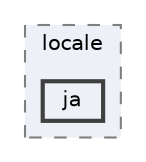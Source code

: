 digraph "C:/Users/LukeMabie/documents/Development/Password_Saver_Using_Django-master/venv/Lib/site-packages/django/conf/locale/ja"
{
 // LATEX_PDF_SIZE
  bgcolor="transparent";
  edge [fontname=Helvetica,fontsize=10,labelfontname=Helvetica,labelfontsize=10];
  node [fontname=Helvetica,fontsize=10,shape=box,height=0.2,width=0.4];
  compound=true
  subgraph clusterdir_6ae4708f427b9ff73e5313b131df1071 {
    graph [ bgcolor="#edf0f7", pencolor="grey50", label="locale", fontname=Helvetica,fontsize=10 style="filled,dashed", URL="dir_6ae4708f427b9ff73e5313b131df1071.html",tooltip=""]
  dir_2f38eba494bb4e964fb4b8dbf241cc99 [label="ja", fillcolor="#edf0f7", color="grey25", style="filled,bold", URL="dir_2f38eba494bb4e964fb4b8dbf241cc99.html",tooltip=""];
  }
}
